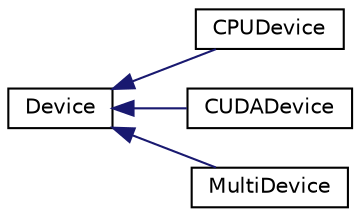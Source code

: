 digraph G
{
  edge [fontname="Helvetica",fontsize="10",labelfontname="Helvetica",labelfontsize="10"];
  node [fontname="Helvetica",fontsize="10",shape=record];
  rankdir=LR;
  Node1 [label="Device",height=0.2,width=0.4,color="black", fillcolor="white", style="filled",URL="$da/da1/structDevice.html"];
  Node1 -> Node2 [dir=back,color="midnightblue",fontsize="10",style="solid",fontname="Helvetica"];
  Node2 [label="CPUDevice",height=0.2,width=0.4,color="black", fillcolor="white", style="filled",URL="$d3/de6/classCPUDevice.html"];
  Node1 -> Node3 [dir=back,color="midnightblue",fontsize="10",style="solid",fontname="Helvetica"];
  Node3 [label="CUDADevice",height=0.2,width=0.4,color="black", fillcolor="white", style="filled",URL="$db/d82/classCUDADevice.html"];
  Node1 -> Node4 [dir=back,color="midnightblue",fontsize="10",style="solid",fontname="Helvetica"];
  Node4 [label="MultiDevice",height=0.2,width=0.4,color="black", fillcolor="white", style="filled",URL="$d6/dcc/classMultiDevice.html"];
}

